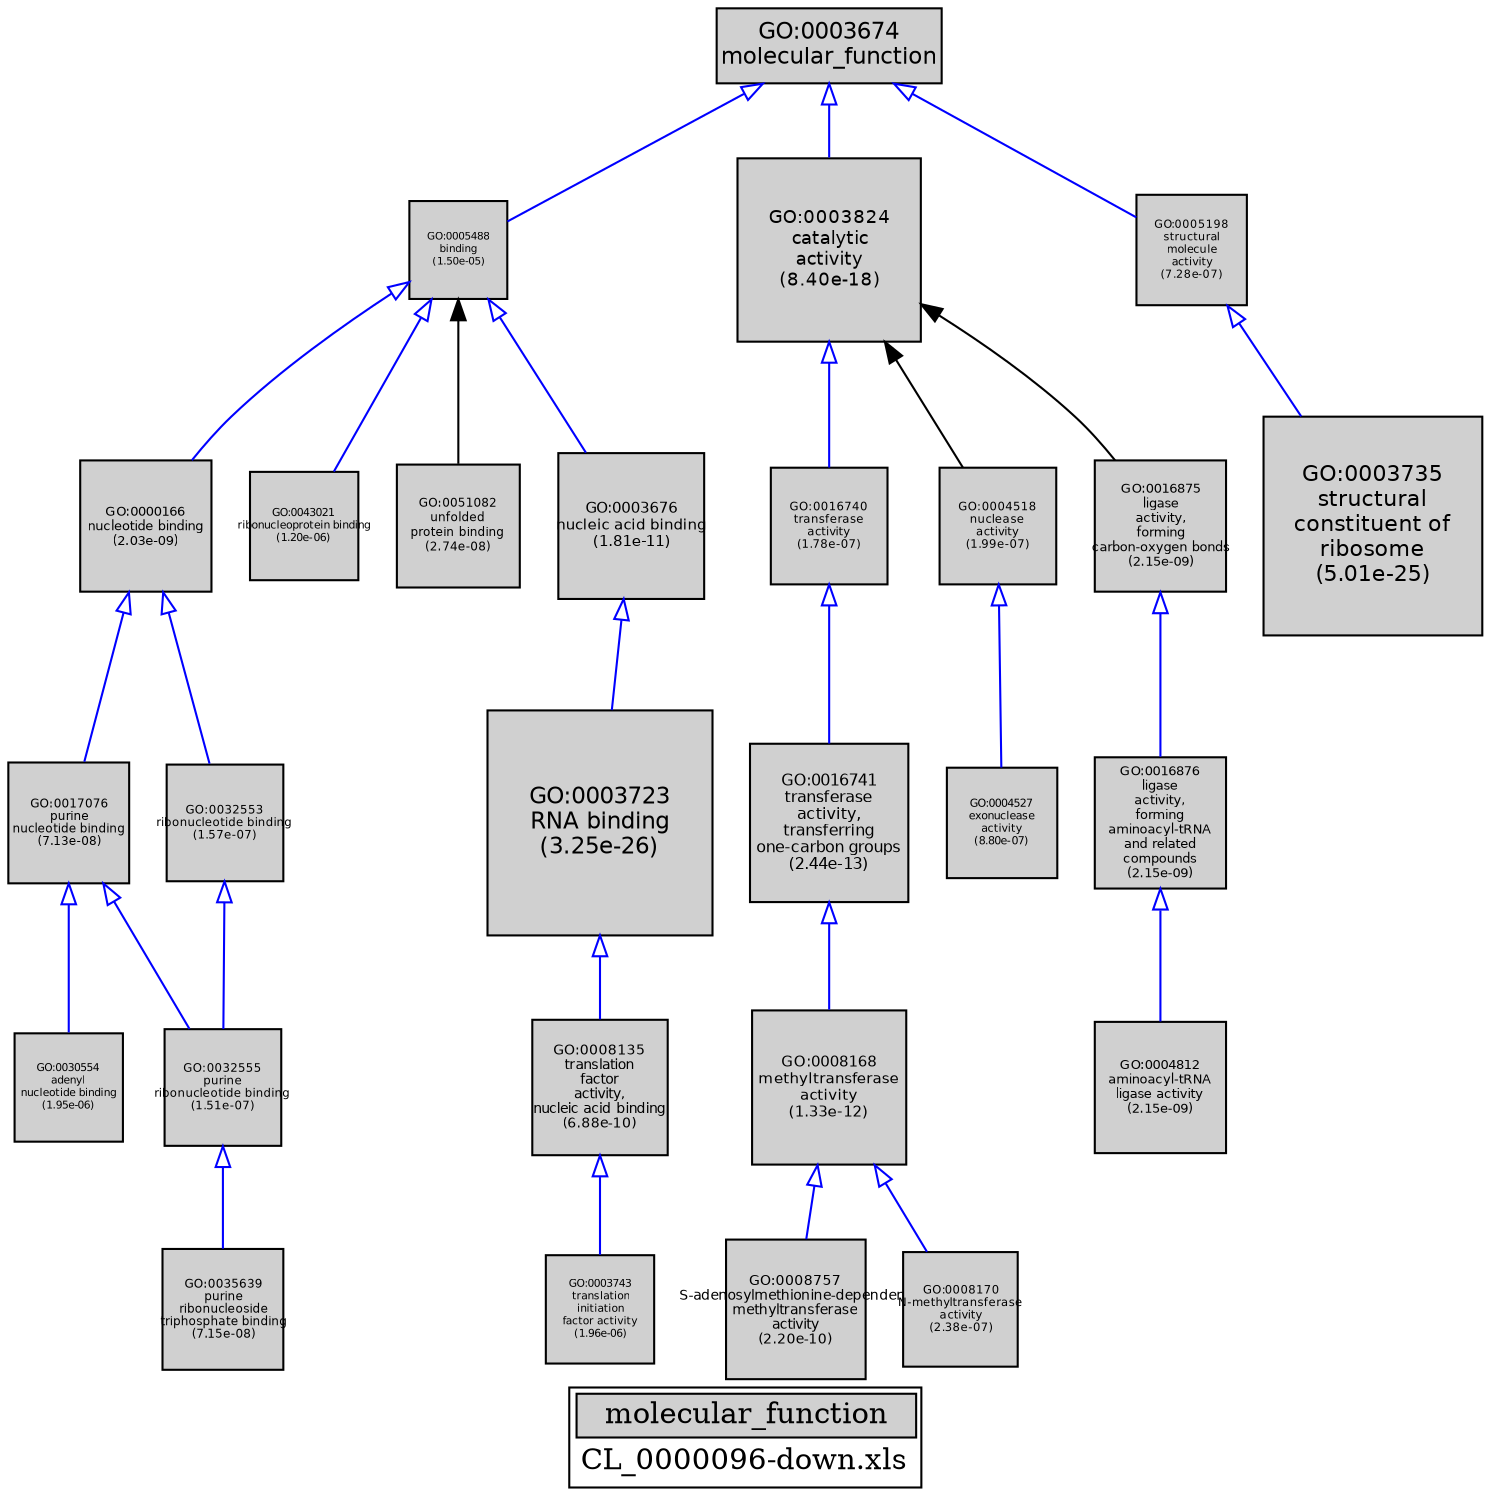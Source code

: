 digraph "molecular_function" {
graph [ bgcolor = "#FFFFFF", label = <<TABLE COLOR="black" BGCOLOR="white"><TR><TD COLSPAN="2" BGCOLOR="#D0D0D0"><FONT COLOR="black">molecular_function</FONT></TD></TR><TR><TD BORDER="0">CL_0000096-down.xls</TD></TR></TABLE>> ];
node [ fontname = "Helvetica" ];

subgraph "nodes" {

node [ style = "filled", fixedsize = "true", width = 1, shape = "box", fontsize = 9, fillcolor = "#D0D0D0", fontcolor = "black", color = "black" ];

"GO:0000166" [ URL = "#GO:0000166", label = <<TABLE BORDER="0"><TR><TD>GO:0000166<BR/>nucleotide binding<BR/>(2.03e-09)</TD></TR></TABLE>>, width = 0.879774843565, shape = "box", fontsize = 6.33437887367, height = 0.879774843565 ];
"GO:0030554" [ URL = "#GO:0030554", label = <<TABLE BORDER="0"><TR><TD>GO:0030554<BR/>adenyl<BR/>nucleotide binding<BR/>(1.95e-06)</TD></TR></TABLE>>, width = 0.715382593208, shape = "box", fontsize = 5.1507546711, height = 0.715382593208 ];
"GO:0005488" [ URL = "#GO:0005488", label = <<TABLE BORDER="0"><TR><TD>GO:0005488<BR/>binding<BR/>(1.50e-05)</TD></TR></TABLE>>, width = 0.658760918923, shape = "box", fontsize = 5.0, height = 0.658760918923 ];
"GO:0016740" [ URL = "#GO:0016740", label = <<TABLE BORDER="0"><TR><TD>GO:0016740<BR/>transferase<BR/>activity<BR/>(1.78e-07)</TD></TR></TABLE>>, width = 0.776617114408, shape = "box", fontsize = 5.59164322374, height = 0.776617114408 ];
"GO:0008135" [ URL = "#GO:0008135", label = <<TABLE BORDER="0"><TR><TD>GO:0008135<BR/>translation<BR/>factor<BR/>activity,<BR/>nucleic acid binding<BR/>(6.88e-10)</TD></TR></TABLE>>, width = 0.902904154723, shape = "box", fontsize = 6.500909914, height = 0.902904154723 ];
"GO:0016741" [ URL = "#GO:0016741", label = <<TABLE BORDER="0"><TR><TD>GO:0016741<BR/>transferase<BR/>activity,<BR/>transferring<BR/>one-carbon groups<BR/>(2.44e-13)</TD></TR></TABLE>>, width = 1.05759789851, shape = "box", fontsize = 7.61470486924, height = 1.05759789851 ];
"GO:0008757" [ URL = "#GO:0008757", label = <<TABLE BORDER="0"><TR><TD>GO:0008757<BR/>S-adenosylmethionine-dependent<BR/>methyltransferase<BR/>activity<BR/>(2.20e-10)</TD></TR></TABLE>>, width = 0.926672517433, shape = "box", fontsize = 6.67204212552, height = 0.926672517433 ];
"GO:0004812" [ URL = "#GO:0004812", label = <<TABLE BORDER="0"><TR><TD>GO:0004812<BR/>aminoacyl-tRNA<BR/>ligase activity<BR/>(2.15e-09)</TD></TR></TABLE>>, width = 0.878461424798, shape = "box", fontsize = 6.32492225855, height = 0.878461424798 ];
"GO:0016876" [ URL = "#GO:0016876", label = <<TABLE BORDER="0"><TR><TD>GO:0016876<BR/>ligase<BR/>activity,<BR/>forming<BR/>aminoacyl-tRNA<BR/>and related<BR/>compounds<BR/>(2.15e-09)</TD></TR></TABLE>>, width = 0.878461424798, shape = "box", fontsize = 6.32492225855, height = 0.878461424798 ];
"GO:0032555" [ URL = "#GO:0032555", label = <<TABLE BORDER="0"><TR><TD>GO:0032555<BR/>purine<BR/>ribonucleotide binding<BR/>(1.51e-07)</TD></TR></TABLE>>, width = 0.780677252004, shape = "box", fontsize = 5.62087621443, height = 0.780677252004 ];
"GO:0003824" [ URL = "#GO:0003824", label = <<TABLE BORDER="0"><TR><TD>GO:0003824<BR/>catalytic<BR/>activity<BR/>(8.40e-18)</TD></TR></TABLE>>, width = 1.22909456611, shape = "box", fontsize = 8.84948087601, height = 1.22909456611 ];
"GO:0035639" [ URL = "#GO:0035639", label = <<TABLE BORDER="0"><TR><TD>GO:0035639<BR/>purine<BR/>ribonucleoside<BR/>triphosphate binding<BR/>(7.15e-08)</TD></TR></TABLE>>, width = 0.798748151801, shape = "box", fontsize = 5.75098669297, height = 0.798748151801 ];
"GO:0008170" [ URL = "#GO:0008170", label = <<TABLE BORDER="0"><TR><TD>GO:0008170<BR/>N-methyltransferase<BR/>activity<BR/>(2.38e-07)</TD></TR></TABLE>>, width = 0.769488499056, shape = "box", fontsize = 5.5403171932, height = 0.769488499056 ];
"GO:0017076" [ URL = "#GO:0017076", label = <<TABLE BORDER="0"><TR><TD>GO:0017076<BR/>purine<BR/>nucleotide binding<BR/>(7.13e-08)</TD></TR></TABLE>>, width = 0.798825828967, shape = "box", fontsize = 5.75154596856, height = 0.798825828967 ];
"GO:0043021" [ URL = "#GO:0043021", label = <<TABLE BORDER="0"><TR><TD>GO:0043021<BR/>ribonucleoprotein binding<BR/>(1.20e-06)</TD></TR></TABLE>>, width = 0.728173762548, shape = "box", fontsize = 5.24285109035, height = 0.728173762548 ];
"GO:0003743" [ URL = "#GO:0003743", label = <<TABLE BORDER="0"><TR><TD>GO:0003743<BR/>translation<BR/>initiation<BR/>factor activity<BR/>(1.96e-06)</TD></TR></TABLE>>, width = 0.715319796894, shape = "box", fontsize = 5.15030253764, height = 0.715319796894 ];
"GO:0004518" [ URL = "#GO:0004518", label = <<TABLE BORDER="0"><TR><TD>GO:0004518<BR/>nuclease<BR/>activity<BR/>(1.99e-07)</TD></TR></TABLE>>, width = 0.773897623105, shape = "box", fontsize = 5.57206288636, height = 0.773897623105 ];
"GO:0003735" [ URL = "#GO:0003735", label = <<TABLE BORDER="0"><TR><TD>GO:0003735<BR/>structural<BR/>constituent of<BR/>ribosome<BR/>(5.01e-25)</TD></TR></TABLE>>, width = 1.46478077955, shape = "box", fontsize = 10.5464216128, height = 1.46478077955 ];
"GO:0005198" [ URL = "#GO:0005198", label = <<TABLE BORDER="0"><TR><TD>GO:0005198<BR/>structural<BR/>molecule<BR/>activity<BR/>(7.28e-07)</TD></TR></TABLE>>, width = 0.741242708397, shape = "box", fontsize = 5.33694750046, height = 0.741242708397 ];
"GO:0016875" [ URL = "#GO:0016875", label = <<TABLE BORDER="0"><TR><TD>GO:0016875<BR/>ligase<BR/>activity,<BR/>forming<BR/>carbon-oxygen bonds<BR/>(2.15e-09)</TD></TR></TABLE>>, width = 0.878461424798, shape = "box", fontsize = 6.32492225855, height = 0.878461424798 ];
"GO:0051082" [ URL = "#GO:0051082", label = <<TABLE BORDER="0"><TR><TD>GO:0051082<BR/>unfolded<BR/>protein binding<BR/>(2.74e-08)</TD></TR></TABLE>>, width = 0.821340064516, shape = "box", fontsize = 5.91364846451, height = 0.821340064516 ];
"GO:0003676" [ URL = "#GO:0003676", label = <<TABLE BORDER="0"><TR><TD>GO:0003676<BR/>nucleic acid binding<BR/>(1.81e-11)</TD></TR></TABLE>>, width = 0.976744923455, shape = "box", fontsize = 7.03256344888, height = 0.976744923455 ];
"GO:0003674" [ URL = "#GO:0003674", label = <<TABLE BORDER="0"><TR><TD>GO:0003674<BR/>molecular_function</TD></TR></TABLE>>, width = 1.5, shape = "box", fontsize = 10.8 ];
"GO:0004527" [ URL = "#GO:0004527", label = <<TABLE BORDER="0"><TR><TD>GO:0004527<BR/>exonuclease<BR/>activity<BR/>(8.80e-07)</TD></TR></TABLE>>, width = 0.736326032643, shape = "box", fontsize = 5.30154743503, height = 0.736326032643 ];
"GO:0032553" [ URL = "#GO:0032553", label = <<TABLE BORDER="0"><TR><TD>GO:0032553<BR/>ribonucleotide binding<BR/>(1.57e-07)</TD></TR></TABLE>>, width = 0.779762212479, shape = "box", fontsize = 5.61428792985, height = 0.779762212479 ];
"GO:0008168" [ URL = "#GO:0008168", label = <<TABLE BORDER="0"><TR><TD>GO:0008168<BR/>methyltransferase<BR/>activity<BR/>(1.33e-12)</TD></TR></TABLE>>, width = 1.0265177663, shape = "box", fontsize = 7.39092791734, height = 1.0265177663 ];
"GO:0003723" [ URL = "#GO:0003723", label = <<TABLE BORDER="0"><TR><TD>GO:0003723<BR/>RNA binding<BR/>(3.25e-26)</TD></TR></TABLE>>, width = 1.5, shape = "box", fontsize = 10.8, height = 1.5 ];
}
subgraph "edges" {


edge [ dir = "back", weight = 1 ];
subgraph "regulates" {


edge [ color = "cyan", arrowtail = "none" ];
subgraph "positive" {


edge [ color = "green", arrowtail = "vee" ];
}
subgraph "negative" {


edge [ color = "red", arrowtail = "tee" ];
}
}
subgraph "part_of" {


edge [ color = "purple", arrowtail = "diamond", weight = 2.5 ];
}
subgraph "is_a" {


edge [ color = "blue", arrowtail = "empty", weight = 5.0 ];
"GO:0000166" -> "GO:0017076";
"GO:0004518" -> "GO:0004527";
"GO:0005198" -> "GO:0003735";
"GO:0003674" -> "GO:0003824";
"GO:0016875" -> "GO:0016876";
"GO:0032555" -> "GO:0035639";
"GO:0003674" -> "GO:0005488";
"GO:0016741" -> "GO:0008168";
"GO:0003674" -> "GO:0005198";
"GO:0016740" -> "GO:0016741";
"GO:0016876" -> "GO:0004812";
"GO:0005488" -> "GO:0000166";
"GO:0008168" -> "GO:0008757";
"GO:0003824" -> "GO:0016740";
"GO:0008135" -> "GO:0003743";
"GO:0017076" -> "GO:0030554";
"GO:0032553" -> "GO:0032555";
"GO:0000166" -> "GO:0032553";
"GO:0008168" -> "GO:0008170";
"GO:0005488" -> "GO:0003676";
"GO:0017076" -> "GO:0032555";
"GO:0005488" -> "GO:0043021";
"GO:0003723" -> "GO:0008135";
"GO:0003676" -> "GO:0003723";
}
"GO:0005488" -> "GO:0051082";
"GO:0003824" -> "GO:0004518";
"GO:0003824" -> "GO:0016875";
}
}
